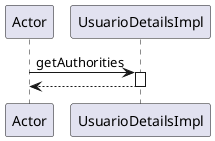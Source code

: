 @startuml
participant Actor
Actor -> UsuarioDetailsImpl : getAuthorities
activate UsuarioDetailsImpl
return
@enduml